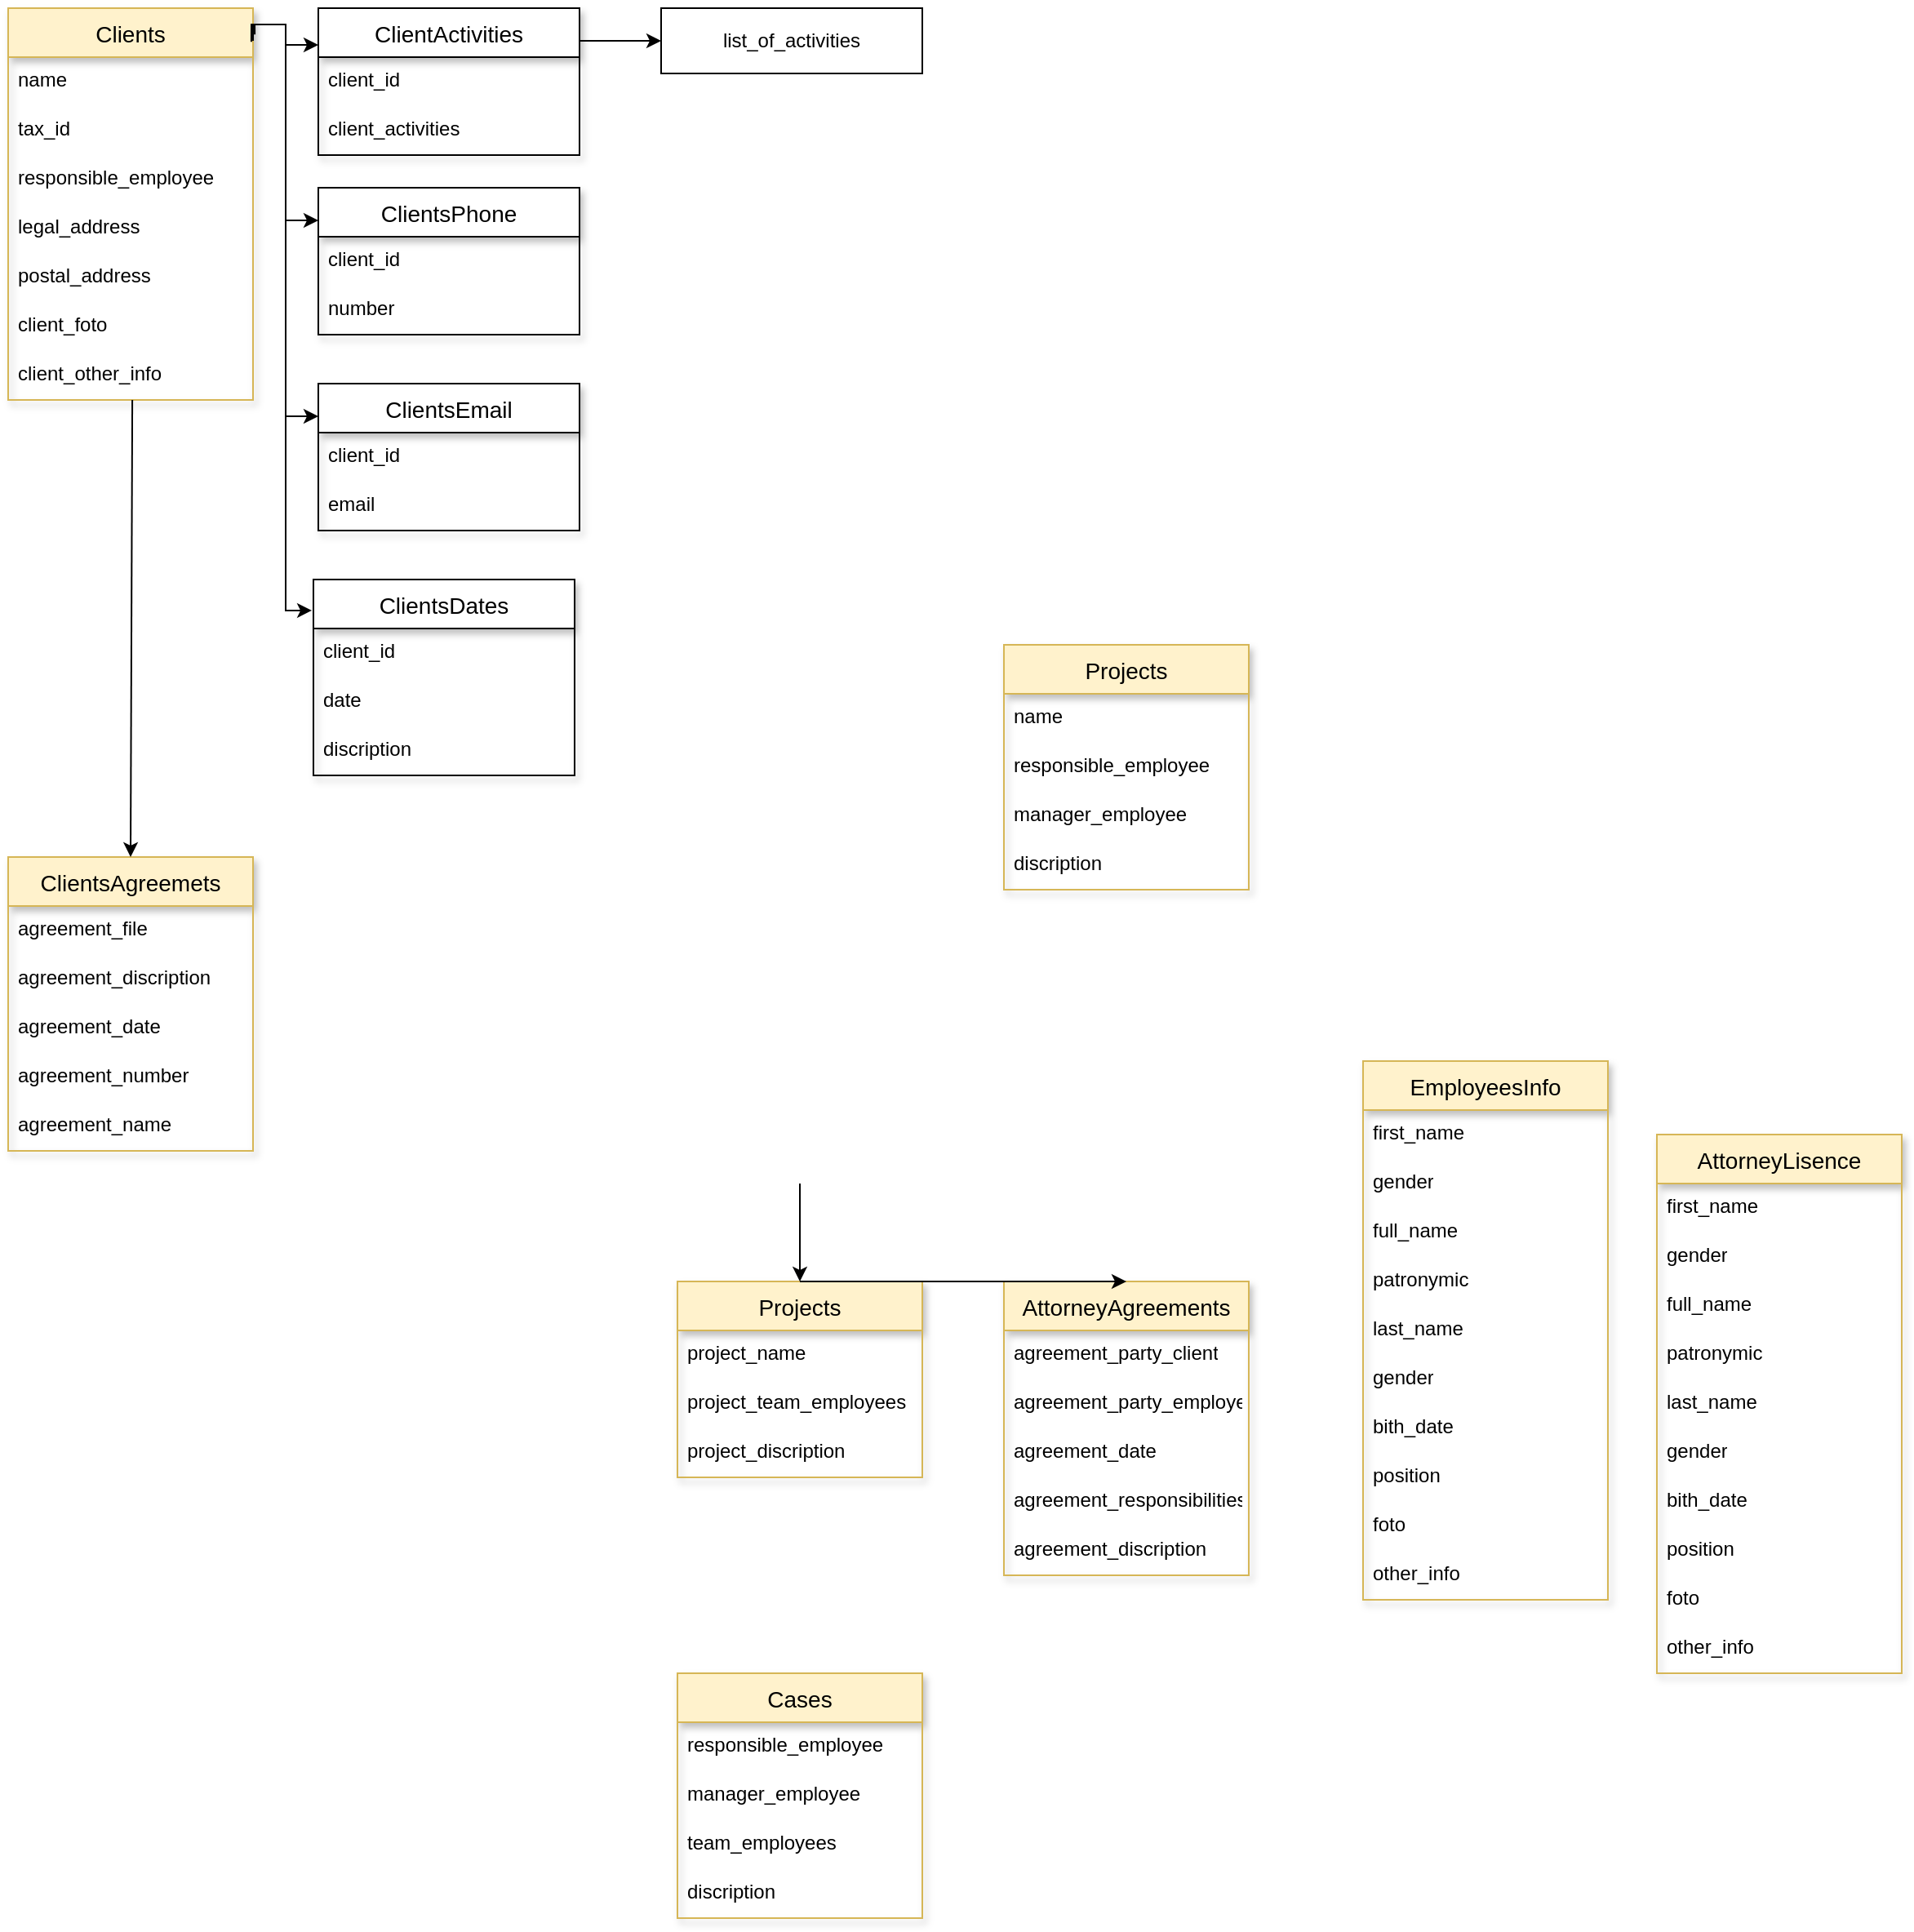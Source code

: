 <mxfile version="26.0.9">
  <diagram name="Сторінка-1" id="i1ol3mEK1BfFh97ZHMcT">
    <mxGraphModel dx="2261" dy="898" grid="1" gridSize="10" guides="1" tooltips="1" connect="1" arrows="1" fold="1" page="1" pageScale="1" pageWidth="827" pageHeight="1169" math="0" shadow="0">
      <root>
        <mxCell id="0" />
        <mxCell id="1" parent="0" />
        <mxCell id="QVLvh_udL8WHJpXvpvO4-6" value="Clients" style="swimlane;fontStyle=0;childLayout=stackLayout;horizontal=1;startSize=30;horizontalStack=0;resizeParent=1;resizeParentMax=0;resizeLast=0;collapsible=1;marginBottom=0;align=center;fontSize=14;shadow=1;glass=0;rounded=0;fillColor=#fff2cc;strokeColor=#d6b656;" parent="1" vertex="1">
          <mxGeometry x="-600" y="40" width="150" height="240" as="geometry">
            <mxRectangle x="20" y="220" width="190" height="30" as="alternateBounds" />
          </mxGeometry>
        </mxCell>
        <mxCell id="QVLvh_udL8WHJpXvpvO4-7" value="name" style="text;strokeColor=none;fillColor=none;spacingLeft=4;spacingRight=4;overflow=hidden;rotatable=0;points=[[0,0.5],[1,0.5]];portConstraint=eastwest;fontSize=12;whiteSpace=wrap;html=1;" parent="QVLvh_udL8WHJpXvpvO4-6" vertex="1">
          <mxGeometry y="30" width="150" height="30" as="geometry" />
        </mxCell>
        <mxCell id="QVLvh_udL8WHJpXvpvO4-8" value="tax_id" style="text;strokeColor=none;fillColor=none;spacingLeft=4;spacingRight=4;overflow=hidden;rotatable=0;points=[[0,0.5],[1,0.5]];portConstraint=eastwest;fontSize=12;whiteSpace=wrap;html=1;" parent="QVLvh_udL8WHJpXvpvO4-6" vertex="1">
          <mxGeometry y="60" width="150" height="30" as="geometry" />
        </mxCell>
        <mxCell id="QVLvh_udL8WHJpXvpvO4-9" value="&lt;div&gt;responsible_employee&lt;/div&gt;" style="text;strokeColor=none;fillColor=none;spacingLeft=4;spacingRight=4;overflow=hidden;rotatable=0;points=[[0,0.5],[1,0.5]];portConstraint=eastwest;fontSize=12;whiteSpace=wrap;html=1;" parent="QVLvh_udL8WHJpXvpvO4-6" vertex="1">
          <mxGeometry y="90" width="150" height="30" as="geometry" />
        </mxCell>
        <mxCell id="YghMe119IW2Y91GvkWea-25" value="legal_address" style="text;strokeColor=none;fillColor=none;spacingLeft=4;spacingRight=4;overflow=hidden;rotatable=0;points=[[0,0.5],[1,0.5]];portConstraint=eastwest;fontSize=12;whiteSpace=wrap;html=1;" parent="QVLvh_udL8WHJpXvpvO4-6" vertex="1">
          <mxGeometry y="120" width="150" height="30" as="geometry" />
        </mxCell>
        <mxCell id="YghMe119IW2Y91GvkWea-27" value="postal_address" style="text;strokeColor=none;fillColor=none;spacingLeft=4;spacingRight=4;overflow=hidden;rotatable=0;points=[[0,0.5],[1,0.5]];portConstraint=eastwest;fontSize=12;whiteSpace=wrap;html=1;" parent="QVLvh_udL8WHJpXvpvO4-6" vertex="1">
          <mxGeometry y="150" width="150" height="30" as="geometry" />
        </mxCell>
        <mxCell id="cK8Cn7bJLnMI62FDNAXM-10" value="client_foto" style="text;strokeColor=none;fillColor=none;spacingLeft=4;spacingRight=4;overflow=hidden;rotatable=0;points=[[0,0.5],[1,0.5]];portConstraint=eastwest;fontSize=12;whiteSpace=wrap;html=1;" parent="QVLvh_udL8WHJpXvpvO4-6" vertex="1">
          <mxGeometry y="180" width="150" height="30" as="geometry" />
        </mxCell>
        <mxCell id="cK8Cn7bJLnMI62FDNAXM-11" value="client_other_info" style="text;strokeColor=none;fillColor=none;spacingLeft=4;spacingRight=4;overflow=hidden;rotatable=0;points=[[0,0.5],[1,0.5]];portConstraint=eastwest;fontSize=12;whiteSpace=wrap;html=1;" parent="QVLvh_udL8WHJpXvpvO4-6" vertex="1">
          <mxGeometry y="210" width="150" height="30" as="geometry" />
        </mxCell>
        <mxCell id="YghMe119IW2Y91GvkWea-1" value="ClientsEmail" style="swimlane;fontStyle=0;childLayout=stackLayout;horizontal=1;startSize=30;horizontalStack=0;resizeParent=1;resizeParentMax=0;resizeLast=0;collapsible=1;marginBottom=0;align=center;fontSize=14;shadow=1;glass=0;rounded=0;" parent="1" vertex="1">
          <mxGeometry x="-410" y="270" width="160" height="90" as="geometry">
            <mxRectangle x="20" y="220" width="190" height="30" as="alternateBounds" />
          </mxGeometry>
        </mxCell>
        <mxCell id="YghMe119IW2Y91GvkWea-30" value="client_id" style="text;strokeColor=none;fillColor=none;spacingLeft=4;spacingRight=4;overflow=hidden;rotatable=0;points=[[0,0.5],[1,0.5]];portConstraint=eastwest;fontSize=12;whiteSpace=wrap;html=1;" parent="YghMe119IW2Y91GvkWea-1" vertex="1">
          <mxGeometry y="30" width="160" height="30" as="geometry" />
        </mxCell>
        <mxCell id="YghMe119IW2Y91GvkWea-31" value="email" style="text;strokeColor=none;fillColor=none;spacingLeft=4;spacingRight=4;overflow=hidden;rotatable=0;points=[[0,0.5],[1,0.5]];portConstraint=eastwest;fontSize=12;whiteSpace=wrap;html=1;" parent="YghMe119IW2Y91GvkWea-1" vertex="1">
          <mxGeometry y="60" width="160" height="30" as="geometry" />
        </mxCell>
        <mxCell id="YghMe119IW2Y91GvkWea-9" value="ClientsPhone" style="swimlane;fontStyle=0;childLayout=stackLayout;horizontal=1;startSize=30;horizontalStack=0;resizeParent=1;resizeParentMax=0;resizeLast=0;collapsible=1;marginBottom=0;align=center;fontSize=14;shadow=1;glass=0;rounded=0;" parent="1" vertex="1">
          <mxGeometry x="-410" y="150" width="160" height="90" as="geometry">
            <mxRectangle x="20" y="220" width="190" height="30" as="alternateBounds" />
          </mxGeometry>
        </mxCell>
        <mxCell id="YghMe119IW2Y91GvkWea-10" value="client_id" style="text;strokeColor=none;fillColor=none;spacingLeft=4;spacingRight=4;overflow=hidden;rotatable=0;points=[[0,0.5],[1,0.5]];portConstraint=eastwest;fontSize=12;whiteSpace=wrap;html=1;" parent="YghMe119IW2Y91GvkWea-9" vertex="1">
          <mxGeometry y="30" width="160" height="30" as="geometry" />
        </mxCell>
        <mxCell id="YghMe119IW2Y91GvkWea-29" value="number" style="text;strokeColor=none;fillColor=none;spacingLeft=4;spacingRight=4;overflow=hidden;rotatable=0;points=[[0,0.5],[1,0.5]];portConstraint=eastwest;fontSize=12;whiteSpace=wrap;html=1;" parent="YghMe119IW2Y91GvkWea-9" vertex="1">
          <mxGeometry y="60" width="160" height="30" as="geometry" />
        </mxCell>
        <mxCell id="YghMe119IW2Y91GvkWea-34" style="edgeStyle=orthogonalEdgeStyle;rounded=0;orthogonalLoop=1;jettySize=auto;html=1;" parent="1" target="YghMe119IW2Y91GvkWea-9" edge="1">
          <mxGeometry relative="1" as="geometry">
            <Array as="points">
              <mxPoint x="-450" y="50" />
              <mxPoint x="-430" y="50" />
              <mxPoint x="-430" y="170" />
            </Array>
            <mxPoint x="-450" y="60" as="sourcePoint" />
          </mxGeometry>
        </mxCell>
        <mxCell id="YghMe119IW2Y91GvkWea-36" style="edgeStyle=orthogonalEdgeStyle;rounded=0;orthogonalLoop=1;jettySize=auto;html=1;exitX=0.993;exitY=0.086;exitDx=0;exitDy=0;exitPerimeter=0;" parent="1" source="QVLvh_udL8WHJpXvpvO4-6" target="YghMe119IW2Y91GvkWea-1" edge="1">
          <mxGeometry relative="1" as="geometry">
            <Array as="points">
              <mxPoint x="-451" y="50" />
              <mxPoint x="-430" y="50" />
              <mxPoint x="-430" y="290" />
            </Array>
          </mxGeometry>
        </mxCell>
        <mxCell id="YghMe119IW2Y91GvkWea-38" value="list_of_activities" style="rounded=0;whiteSpace=wrap;html=1;" parent="1" vertex="1">
          <mxGeometry x="-200" y="40" width="160" height="40" as="geometry" />
        </mxCell>
        <mxCell id="YghMe119IW2Y91GvkWea-39" style="edgeStyle=orthogonalEdgeStyle;rounded=0;orthogonalLoop=1;jettySize=auto;html=1;entryX=0;entryY=0.5;entryDx=0;entryDy=0;exitX=0.994;exitY=0.178;exitDx=0;exitDy=0;exitPerimeter=0;" parent="1" source="cK8Cn7bJLnMI62FDNAXM-5" target="YghMe119IW2Y91GvkWea-38" edge="1">
          <mxGeometry relative="1" as="geometry">
            <mxPoint x="-600" y="275" as="sourcePoint" />
            <Array as="points">
              <mxPoint x="-251" y="60" />
            </Array>
          </mxGeometry>
        </mxCell>
        <mxCell id="YghMe119IW2Y91GvkWea-41" value="ClientsDates" style="swimlane;fontStyle=0;childLayout=stackLayout;horizontal=1;startSize=30;horizontalStack=0;resizeParent=1;resizeParentMax=0;resizeLast=0;collapsible=1;marginBottom=0;align=center;fontSize=14;shadow=1;glass=0;rounded=0;" parent="1" vertex="1">
          <mxGeometry x="-413" y="390" width="160" height="120" as="geometry">
            <mxRectangle x="20" y="220" width="190" height="30" as="alternateBounds" />
          </mxGeometry>
        </mxCell>
        <mxCell id="YghMe119IW2Y91GvkWea-42" value="client_id" style="text;strokeColor=none;fillColor=none;spacingLeft=4;spacingRight=4;overflow=hidden;rotatable=0;points=[[0,0.5],[1,0.5]];portConstraint=eastwest;fontSize=12;whiteSpace=wrap;html=1;" parent="YghMe119IW2Y91GvkWea-41" vertex="1">
          <mxGeometry y="30" width="160" height="30" as="geometry" />
        </mxCell>
        <mxCell id="YghMe119IW2Y91GvkWea-43" value="date" style="text;strokeColor=none;fillColor=none;spacingLeft=4;spacingRight=4;overflow=hidden;rotatable=0;points=[[0,0.5],[1,0.5]];portConstraint=eastwest;fontSize=12;whiteSpace=wrap;html=1;" parent="YghMe119IW2Y91GvkWea-41" vertex="1">
          <mxGeometry y="60" width="160" height="30" as="geometry" />
        </mxCell>
        <mxCell id="YghMe119IW2Y91GvkWea-44" value="discription" style="text;strokeColor=none;fillColor=none;spacingLeft=4;spacingRight=4;overflow=hidden;rotatable=0;points=[[0,0.5],[1,0.5]];portConstraint=eastwest;fontSize=12;whiteSpace=wrap;html=1;" parent="YghMe119IW2Y91GvkWea-41" vertex="1">
          <mxGeometry y="90" width="160" height="30" as="geometry" />
        </mxCell>
        <mxCell id="YghMe119IW2Y91GvkWea-45" style="edgeStyle=orthogonalEdgeStyle;rounded=0;orthogonalLoop=1;jettySize=auto;html=1;entryX=-0.006;entryY=0.158;entryDx=0;entryDy=0;entryPerimeter=0;" parent="1" target="YghMe119IW2Y91GvkWea-41" edge="1">
          <mxGeometry relative="1" as="geometry">
            <mxPoint x="-450" y="50" as="sourcePoint" />
            <Array as="points">
              <mxPoint x="-450" y="50" />
              <mxPoint x="-430" y="50" />
              <mxPoint x="-430" y="409" />
            </Array>
          </mxGeometry>
        </mxCell>
        <mxCell id="YghMe119IW2Y91GvkWea-48" value="Projects" style="swimlane;fontStyle=0;childLayout=stackLayout;horizontal=1;startSize=30;horizontalStack=0;resizeParent=1;resizeParentMax=0;resizeLast=0;collapsible=1;marginBottom=0;align=center;fontSize=14;shadow=1;glass=0;rounded=0;fillColor=#fff2cc;strokeColor=#d6b656;" parent="1" vertex="1">
          <mxGeometry x="10" y="430" width="150" height="150" as="geometry">
            <mxRectangle x="20" y="220" width="190" height="30" as="alternateBounds" />
          </mxGeometry>
        </mxCell>
        <mxCell id="YghMe119IW2Y91GvkWea-49" value="name" style="text;strokeColor=none;fillColor=none;spacingLeft=4;spacingRight=4;overflow=hidden;rotatable=0;points=[[0,0.5],[1,0.5]];portConstraint=eastwest;fontSize=12;whiteSpace=wrap;html=1;" parent="YghMe119IW2Y91GvkWea-48" vertex="1">
          <mxGeometry y="30" width="150" height="30" as="geometry" />
        </mxCell>
        <mxCell id="YghMe119IW2Y91GvkWea-50" value="responsible_employee" style="text;strokeColor=none;fillColor=none;spacingLeft=4;spacingRight=4;overflow=hidden;rotatable=0;points=[[0,0.5],[1,0.5]];portConstraint=eastwest;fontSize=12;whiteSpace=wrap;html=1;" parent="YghMe119IW2Y91GvkWea-48" vertex="1">
          <mxGeometry y="60" width="150" height="30" as="geometry" />
        </mxCell>
        <mxCell id="YghMe119IW2Y91GvkWea-51" value="&lt;div&gt;manager_employee&lt;/div&gt;" style="text;strokeColor=none;fillColor=none;spacingLeft=4;spacingRight=4;overflow=hidden;rotatable=0;points=[[0,0.5],[1,0.5]];portConstraint=eastwest;fontSize=12;whiteSpace=wrap;html=1;" parent="YghMe119IW2Y91GvkWea-48" vertex="1">
          <mxGeometry y="90" width="150" height="30" as="geometry" />
        </mxCell>
        <mxCell id="YghMe119IW2Y91GvkWea-52" value="discription" style="text;strokeColor=none;fillColor=none;spacingLeft=4;spacingRight=4;overflow=hidden;rotatable=0;points=[[0,0.5],[1,0.5]];portConstraint=eastwest;fontSize=12;whiteSpace=wrap;html=1;" parent="YghMe119IW2Y91GvkWea-48" vertex="1">
          <mxGeometry y="120" width="150" height="30" as="geometry" />
        </mxCell>
        <mxCell id="cK8Cn7bJLnMI62FDNAXM-5" value="ClientActivities" style="swimlane;fontStyle=0;childLayout=stackLayout;horizontal=1;startSize=30;horizontalStack=0;resizeParent=1;resizeParentMax=0;resizeLast=0;collapsible=1;marginBottom=0;align=center;fontSize=14;shadow=1;glass=0;rounded=0;" parent="1" vertex="1">
          <mxGeometry x="-410" y="40" width="160" height="90" as="geometry">
            <mxRectangle x="20" y="220" width="190" height="30" as="alternateBounds" />
          </mxGeometry>
        </mxCell>
        <mxCell id="cK8Cn7bJLnMI62FDNAXM-6" value="client_id" style="text;strokeColor=none;fillColor=none;spacingLeft=4;spacingRight=4;overflow=hidden;rotatable=0;points=[[0,0.5],[1,0.5]];portConstraint=eastwest;fontSize=12;whiteSpace=wrap;html=1;" parent="cK8Cn7bJLnMI62FDNAXM-5" vertex="1">
          <mxGeometry y="30" width="160" height="30" as="geometry" />
        </mxCell>
        <mxCell id="cK8Cn7bJLnMI62FDNAXM-7" value="client_activities" style="text;strokeColor=none;fillColor=none;spacingLeft=4;spacingRight=4;overflow=hidden;rotatable=0;points=[[0,0.5],[1,0.5]];portConstraint=eastwest;fontSize=12;whiteSpace=wrap;html=1;" parent="cK8Cn7bJLnMI62FDNAXM-5" vertex="1">
          <mxGeometry y="60" width="160" height="30" as="geometry" />
        </mxCell>
        <mxCell id="cK8Cn7bJLnMI62FDNAXM-8" style="edgeStyle=orthogonalEdgeStyle;rounded=0;orthogonalLoop=1;jettySize=auto;html=1;entryX=0;entryY=0.25;entryDx=0;entryDy=0;exitX=1.007;exitY=0.067;exitDx=0;exitDy=0;exitPerimeter=0;" parent="1" source="QVLvh_udL8WHJpXvpvO4-6" target="cK8Cn7bJLnMI62FDNAXM-5" edge="1">
          <mxGeometry relative="1" as="geometry">
            <mxPoint x="-450" y="180" as="sourcePoint" />
            <mxPoint x="-320" y="170" as="targetPoint" />
            <Array as="points">
              <mxPoint x="-449" y="50" />
              <mxPoint x="-430" y="50" />
              <mxPoint x="-430" y="63" />
            </Array>
          </mxGeometry>
        </mxCell>
        <mxCell id="W-z7Vprx_aWHOpKBmSu_-1" value="Projects" style="swimlane;fontStyle=0;childLayout=stackLayout;horizontal=1;startSize=30;horizontalStack=0;resizeParent=1;resizeParentMax=0;resizeLast=0;collapsible=1;marginBottom=0;align=center;fontSize=14;shadow=1;glass=0;rounded=0;fillColor=#fff2cc;strokeColor=#d6b656;container=0;" vertex="1" parent="1">
          <mxGeometry x="-190" y="820" width="150" height="120" as="geometry">
            <mxRectangle x="20" y="220" width="190" height="30" as="alternateBounds" />
          </mxGeometry>
        </mxCell>
        <mxCell id="W-z7Vprx_aWHOpKBmSu_-2" value="" style="endArrow=classic;html=1;rounded=0;entryX=0.5;entryY=0;entryDx=0;entryDy=0;" edge="1" parent="1" target="W-z7Vprx_aWHOpKBmSu_-1">
          <mxGeometry width="50" height="50" relative="1" as="geometry">
            <mxPoint x="-115" y="760" as="sourcePoint" />
            <mxPoint x="180" y="660" as="targetPoint" />
          </mxGeometry>
        </mxCell>
        <mxCell id="W-z7Vprx_aWHOpKBmSu_-3" value="Cases" style="swimlane;fontStyle=0;childLayout=stackLayout;horizontal=1;startSize=30;horizontalStack=0;resizeParent=1;resizeParentMax=0;resizeLast=0;collapsible=1;marginBottom=0;align=center;fontSize=14;shadow=1;glass=0;rounded=0;fillColor=#fff2cc;strokeColor=#d6b656;" vertex="1" parent="1">
          <mxGeometry x="-190" y="1060" width="150" height="150" as="geometry">
            <mxRectangle x="20" y="220" width="190" height="30" as="alternateBounds" />
          </mxGeometry>
        </mxCell>
        <mxCell id="W-z7Vprx_aWHOpKBmSu_-4" value="responsible_employee" style="text;strokeColor=none;fillColor=none;spacingLeft=4;spacingRight=4;overflow=hidden;rotatable=0;points=[[0,0.5],[1,0.5]];portConstraint=eastwest;fontSize=12;whiteSpace=wrap;html=1;" vertex="1" parent="W-z7Vprx_aWHOpKBmSu_-3">
          <mxGeometry y="30" width="150" height="30" as="geometry" />
        </mxCell>
        <mxCell id="W-z7Vprx_aWHOpKBmSu_-5" value="&lt;div&gt;manager_employee&lt;/div&gt;" style="text;strokeColor=none;fillColor=none;spacingLeft=4;spacingRight=4;overflow=hidden;rotatable=0;points=[[0,0.5],[1,0.5]];portConstraint=eastwest;fontSize=12;whiteSpace=wrap;html=1;" vertex="1" parent="W-z7Vprx_aWHOpKBmSu_-3">
          <mxGeometry y="60" width="150" height="30" as="geometry" />
        </mxCell>
        <mxCell id="W-z7Vprx_aWHOpKBmSu_-6" value="team_employees" style="text;strokeColor=none;fillColor=none;spacingLeft=4;spacingRight=4;overflow=hidden;rotatable=0;points=[[0,0.5],[1,0.5]];portConstraint=eastwest;fontSize=12;whiteSpace=wrap;html=1;" vertex="1" parent="W-z7Vprx_aWHOpKBmSu_-3">
          <mxGeometry y="90" width="150" height="30" as="geometry" />
        </mxCell>
        <mxCell id="W-z7Vprx_aWHOpKBmSu_-7" value="discription" style="text;strokeColor=none;fillColor=none;spacingLeft=4;spacingRight=4;overflow=hidden;rotatable=0;points=[[0,0.5],[1,0.5]];portConstraint=eastwest;fontSize=12;whiteSpace=wrap;html=1;" vertex="1" parent="W-z7Vprx_aWHOpKBmSu_-3">
          <mxGeometry y="120" width="150" height="30" as="geometry" />
        </mxCell>
        <mxCell id="W-z7Vprx_aWHOpKBmSu_-8" value="AttorneyAgreements" style="swimlane;fontStyle=0;childLayout=stackLayout;horizontal=1;startSize=30;horizontalStack=0;resizeParent=1;resizeParentMax=0;resizeLast=0;collapsible=1;marginBottom=0;align=center;fontSize=14;shadow=1;glass=0;rounded=0;fillColor=#fff2cc;strokeColor=#d6b656;" vertex="1" parent="1">
          <mxGeometry x="10" y="820" width="150" height="180" as="geometry">
            <mxRectangle x="20" y="220" width="190" height="30" as="alternateBounds" />
          </mxGeometry>
        </mxCell>
        <mxCell id="W-z7Vprx_aWHOpKBmSu_-9" value="agreement_party_client" style="text;strokeColor=none;fillColor=none;spacingLeft=4;spacingRight=4;overflow=hidden;rotatable=0;points=[[0,0.5],[1,0.5]];portConstraint=eastwest;fontSize=12;whiteSpace=wrap;html=1;container=0;" vertex="1" parent="W-z7Vprx_aWHOpKBmSu_-8">
          <mxGeometry y="30" width="150" height="30" as="geometry" />
        </mxCell>
        <mxCell id="W-z7Vprx_aWHOpKBmSu_-10" value="agreement_party_employee" style="text;strokeColor=none;fillColor=none;spacingLeft=4;spacingRight=4;overflow=hidden;rotatable=0;points=[[0,0.5],[1,0.5]];portConstraint=eastwest;fontSize=12;whiteSpace=wrap;html=1;container=0;" vertex="1" parent="W-z7Vprx_aWHOpKBmSu_-8">
          <mxGeometry y="60" width="150" height="30" as="geometry" />
        </mxCell>
        <mxCell id="W-z7Vprx_aWHOpKBmSu_-11" value="agreement_date" style="text;strokeColor=none;fillColor=none;spacingLeft=4;spacingRight=4;overflow=hidden;rotatable=0;points=[[0,0.5],[1,0.5]];portConstraint=eastwest;fontSize=12;whiteSpace=wrap;html=1;container=0;" vertex="1" parent="W-z7Vprx_aWHOpKBmSu_-8">
          <mxGeometry y="90" width="150" height="30" as="geometry" />
        </mxCell>
        <mxCell id="W-z7Vprx_aWHOpKBmSu_-12" value="agreement_responsibilities" style="text;strokeColor=none;fillColor=none;spacingLeft=4;spacingRight=4;overflow=hidden;rotatable=0;points=[[0,0.5],[1,0.5]];portConstraint=eastwest;fontSize=12;whiteSpace=wrap;html=1;container=0;" vertex="1" parent="W-z7Vprx_aWHOpKBmSu_-8">
          <mxGeometry y="120" width="150" height="30" as="geometry" />
        </mxCell>
        <mxCell id="W-z7Vprx_aWHOpKBmSu_-13" value="agreement_discription" style="text;strokeColor=none;fillColor=none;spacingLeft=4;spacingRight=4;overflow=hidden;rotatable=0;points=[[0,0.5],[1,0.5]];portConstraint=eastwest;fontSize=12;whiteSpace=wrap;html=1;" vertex="1" parent="W-z7Vprx_aWHOpKBmSu_-8">
          <mxGeometry y="150" width="150" height="30" as="geometry" />
        </mxCell>
        <mxCell id="W-z7Vprx_aWHOpKBmSu_-14" value="" style="endArrow=classic;html=1;rounded=0;exitX=0.5;exitY=0;exitDx=0;exitDy=0;entryX=0.5;entryY=0;entryDx=0;entryDy=0;" edge="1" parent="1" source="W-z7Vprx_aWHOpKBmSu_-1" target="W-z7Vprx_aWHOpKBmSu_-8">
          <mxGeometry width="50" height="50" relative="1" as="geometry">
            <mxPoint x="130" y="1070" as="sourcePoint" />
            <mxPoint x="180" y="1020" as="targetPoint" />
          </mxGeometry>
        </mxCell>
        <mxCell id="W-z7Vprx_aWHOpKBmSu_-15" value="ClientsAgreemets" style="swimlane;fontStyle=0;childLayout=stackLayout;horizontal=1;startSize=30;horizontalStack=0;resizeParent=1;resizeParentMax=0;resizeLast=0;collapsible=1;marginBottom=0;align=center;fontSize=14;shadow=1;glass=0;rounded=0;fillColor=#fff2cc;strokeColor=#d6b656;movable=1;resizable=1;rotatable=1;deletable=1;editable=1;locked=0;connectable=1;container=0;" vertex="1" parent="1">
          <mxGeometry x="-600" y="560" width="150" height="180" as="geometry">
            <mxRectangle x="20" y="220" width="190" height="30" as="alternateBounds" />
          </mxGeometry>
        </mxCell>
        <mxCell id="W-z7Vprx_aWHOpKBmSu_-20" value="agreement_file" style="text;strokeColor=none;fillColor=none;spacingLeft=4;spacingRight=4;overflow=hidden;rotatable=1;points=[[0,0.5],[1,0.5]];portConstraint=eastwest;fontSize=12;whiteSpace=wrap;html=1;movable=1;resizable=1;deletable=1;editable=1;locked=0;connectable=1;container=0;" vertex="1" parent="W-z7Vprx_aWHOpKBmSu_-15">
          <mxGeometry y="30" width="150" height="30" as="geometry" />
        </mxCell>
        <mxCell id="W-z7Vprx_aWHOpKBmSu_-19" value="agreement_discription" style="text;strokeColor=none;fillColor=none;spacingLeft=4;spacingRight=4;overflow=hidden;rotatable=1;points=[[0,0.5],[1,0.5]];portConstraint=eastwest;fontSize=12;whiteSpace=wrap;html=1;movable=1;resizable=1;deletable=1;editable=1;locked=0;connectable=1;container=0;" vertex="1" parent="W-z7Vprx_aWHOpKBmSu_-15">
          <mxGeometry y="60" width="150" height="30" as="geometry" />
        </mxCell>
        <mxCell id="W-z7Vprx_aWHOpKBmSu_-18" value="agreement_date" style="text;strokeColor=none;fillColor=none;spacingLeft=4;spacingRight=4;overflow=hidden;rotatable=1;points=[[0,0.5],[1,0.5]];portConstraint=eastwest;fontSize=12;whiteSpace=wrap;html=1;movable=1;resizable=1;deletable=1;editable=1;locked=0;connectable=1;container=0;" vertex="1" parent="W-z7Vprx_aWHOpKBmSu_-15">
          <mxGeometry y="90" width="150" height="30" as="geometry" />
        </mxCell>
        <mxCell id="W-z7Vprx_aWHOpKBmSu_-17" value="agreement_number" style="text;strokeColor=none;fillColor=none;spacingLeft=4;spacingRight=4;overflow=hidden;rotatable=1;points=[[0,0.5],[1,0.5]];portConstraint=eastwest;fontSize=12;whiteSpace=wrap;html=1;movable=1;resizable=1;deletable=1;editable=1;locked=0;connectable=1;container=0;" vertex="1" parent="W-z7Vprx_aWHOpKBmSu_-15">
          <mxGeometry y="120" width="150" height="30" as="geometry" />
        </mxCell>
        <mxCell id="W-z7Vprx_aWHOpKBmSu_-16" value="agreement_name" style="text;strokeColor=none;fillColor=none;spacingLeft=4;spacingRight=4;overflow=hidden;rotatable=1;points=[[0,0.5],[1,0.5]];portConstraint=eastwest;fontSize=12;whiteSpace=wrap;html=1;movable=1;resizable=1;deletable=1;editable=1;locked=0;connectable=1;container=0;" vertex="1" parent="W-z7Vprx_aWHOpKBmSu_-15">
          <mxGeometry y="150" width="150" height="30" as="geometry" />
        </mxCell>
        <mxCell id="W-z7Vprx_aWHOpKBmSu_-21" value="project_name" style="text;strokeColor=none;fillColor=none;spacingLeft=4;spacingRight=4;overflow=hidden;rotatable=0;points=[[0,0.5],[1,0.5]];portConstraint=eastwest;fontSize=12;whiteSpace=wrap;html=1;container=0;" vertex="1" parent="1">
          <mxGeometry x="-190" y="850" width="150" height="30" as="geometry" />
        </mxCell>
        <mxCell id="W-z7Vprx_aWHOpKBmSu_-22" value="project_team_employees" style="text;strokeColor=none;fillColor=none;spacingLeft=4;spacingRight=4;overflow=hidden;rotatable=0;points=[[0,0.5],[1,0.5]];portConstraint=eastwest;fontSize=12;whiteSpace=wrap;html=1;container=0;" vertex="1" parent="1">
          <mxGeometry x="-190" y="880" width="150" height="30" as="geometry" />
        </mxCell>
        <mxCell id="W-z7Vprx_aWHOpKBmSu_-23" value="project_discription" style="text;strokeColor=none;fillColor=none;spacingLeft=4;spacingRight=4;overflow=hidden;rotatable=0;points=[[0,0.5],[1,0.5]];portConstraint=eastwest;fontSize=12;whiteSpace=wrap;html=1;container=0;" vertex="1" parent="1">
          <mxGeometry x="-190" y="910" width="150" height="30" as="geometry" />
        </mxCell>
        <mxCell id="W-z7Vprx_aWHOpKBmSu_-24" value="EmployeesInfo" style="swimlane;fontStyle=0;childLayout=stackLayout;horizontal=1;startSize=30;horizontalStack=0;resizeParent=1;resizeParentMax=0;resizeLast=0;collapsible=1;marginBottom=0;align=center;fontSize=14;shadow=1;glass=0;rounded=0;fillColor=#fff2cc;strokeColor=#d6b656;" vertex="1" parent="1">
          <mxGeometry x="230" y="685" width="150" height="330" as="geometry">
            <mxRectangle x="20" y="220" width="190" height="30" as="alternateBounds" />
          </mxGeometry>
        </mxCell>
        <mxCell id="W-z7Vprx_aWHOpKBmSu_-25" value="first_name" style="text;strokeColor=none;fillColor=none;spacingLeft=4;spacingRight=4;overflow=hidden;rotatable=1;points=[[0,0.5],[1,0.5]];portConstraint=eastwest;fontSize=12;whiteSpace=wrap;html=1;movable=1;resizable=1;deletable=1;editable=1;locked=0;connectable=1;container=0;" vertex="1" parent="W-z7Vprx_aWHOpKBmSu_-24">
          <mxGeometry y="30" width="150" height="30" as="geometry" />
        </mxCell>
        <mxCell id="W-z7Vprx_aWHOpKBmSu_-26" value="gender" style="text;strokeColor=none;fillColor=none;spacingLeft=4;spacingRight=4;overflow=hidden;rotatable=1;points=[[0,0.5],[1,0.5]];portConstraint=eastwest;fontSize=12;whiteSpace=wrap;html=1;movable=1;resizable=1;deletable=1;editable=1;locked=0;connectable=1;container=0;" vertex="1" parent="W-z7Vprx_aWHOpKBmSu_-24">
          <mxGeometry y="60" width="150" height="30" as="geometry" />
        </mxCell>
        <mxCell id="W-z7Vprx_aWHOpKBmSu_-27" value="full_name" style="text;strokeColor=none;fillColor=none;spacingLeft=4;spacingRight=4;overflow=hidden;rotatable=1;points=[[0,0.5],[1,0.5]];portConstraint=eastwest;fontSize=12;whiteSpace=wrap;html=1;movable=1;resizable=1;deletable=1;editable=1;locked=0;connectable=1;container=0;" vertex="1" parent="W-z7Vprx_aWHOpKBmSu_-24">
          <mxGeometry y="90" width="150" height="30" as="geometry" />
        </mxCell>
        <mxCell id="W-z7Vprx_aWHOpKBmSu_-28" value="patronymic" style="text;strokeColor=none;fillColor=none;spacingLeft=4;spacingRight=4;overflow=hidden;rotatable=1;points=[[0,0.5],[1,0.5]];portConstraint=eastwest;fontSize=12;whiteSpace=wrap;html=1;movable=1;resizable=1;deletable=1;editable=1;locked=0;connectable=1;container=0;" vertex="1" parent="W-z7Vprx_aWHOpKBmSu_-24">
          <mxGeometry y="120" width="150" height="30" as="geometry" />
        </mxCell>
        <mxCell id="W-z7Vprx_aWHOpKBmSu_-29" value="last_name" style="text;strokeColor=none;fillColor=none;spacingLeft=4;spacingRight=4;overflow=hidden;rotatable=1;points=[[0,0.5],[1,0.5]];portConstraint=eastwest;fontSize=12;whiteSpace=wrap;html=1;movable=1;resizable=1;deletable=1;editable=1;locked=0;connectable=1;container=0;" vertex="1" parent="W-z7Vprx_aWHOpKBmSu_-24">
          <mxGeometry y="150" width="150" height="30" as="geometry" />
        </mxCell>
        <mxCell id="W-z7Vprx_aWHOpKBmSu_-30" value="gender" style="text;strokeColor=none;fillColor=none;spacingLeft=4;spacingRight=4;overflow=hidden;rotatable=0;points=[[0,0.5],[1,0.5]];portConstraint=eastwest;fontSize=12;whiteSpace=wrap;html=1;container=0;" vertex="1" parent="W-z7Vprx_aWHOpKBmSu_-24">
          <mxGeometry y="180" width="150" height="30" as="geometry" />
        </mxCell>
        <mxCell id="W-z7Vprx_aWHOpKBmSu_-31" value="bith_date" style="text;strokeColor=none;fillColor=none;spacingLeft=4;spacingRight=4;overflow=hidden;rotatable=0;points=[[0,0.5],[1,0.5]];portConstraint=eastwest;fontSize=12;whiteSpace=wrap;html=1;container=0;" vertex="1" parent="W-z7Vprx_aWHOpKBmSu_-24">
          <mxGeometry y="210" width="150" height="30" as="geometry" />
        </mxCell>
        <mxCell id="W-z7Vprx_aWHOpKBmSu_-32" value="position" style="text;strokeColor=none;fillColor=none;spacingLeft=4;spacingRight=4;overflow=hidden;rotatable=0;points=[[0,0.5],[1,0.5]];portConstraint=eastwest;fontSize=12;whiteSpace=wrap;html=1;container=0;" vertex="1" parent="W-z7Vprx_aWHOpKBmSu_-24">
          <mxGeometry y="240" width="150" height="30" as="geometry" />
        </mxCell>
        <mxCell id="W-z7Vprx_aWHOpKBmSu_-33" value="foto" style="text;strokeColor=none;fillColor=none;spacingLeft=4;spacingRight=4;overflow=hidden;rotatable=0;points=[[0,0.5],[1,0.5]];portConstraint=eastwest;fontSize=12;whiteSpace=wrap;html=1;" vertex="1" parent="W-z7Vprx_aWHOpKBmSu_-24">
          <mxGeometry y="270" width="150" height="30" as="geometry" />
        </mxCell>
        <mxCell id="W-z7Vprx_aWHOpKBmSu_-34" value="other_info" style="text;strokeColor=none;fillColor=none;spacingLeft=4;spacingRight=4;overflow=hidden;rotatable=0;points=[[0,0.5],[1,0.5]];portConstraint=eastwest;fontSize=12;whiteSpace=wrap;html=1;" vertex="1" parent="W-z7Vprx_aWHOpKBmSu_-24">
          <mxGeometry y="300" width="150" height="30" as="geometry" />
        </mxCell>
        <mxCell id="W-z7Vprx_aWHOpKBmSu_-35" value="AttorneyLisence" style="swimlane;fontStyle=0;childLayout=stackLayout;horizontal=1;startSize=30;horizontalStack=0;resizeParent=1;resizeParentMax=0;resizeLast=0;collapsible=1;marginBottom=0;align=center;fontSize=14;shadow=1;glass=0;rounded=0;fillColor=#fff2cc;strokeColor=#d6b656;" vertex="1" parent="1">
          <mxGeometry x="410" y="730" width="150" height="330" as="geometry">
            <mxRectangle x="20" y="220" width="190" height="30" as="alternateBounds" />
          </mxGeometry>
        </mxCell>
        <mxCell id="W-z7Vprx_aWHOpKBmSu_-36" value="first_name" style="text;strokeColor=none;fillColor=none;spacingLeft=4;spacingRight=4;overflow=hidden;rotatable=1;points=[[0,0.5],[1,0.5]];portConstraint=eastwest;fontSize=12;whiteSpace=wrap;html=1;movable=1;resizable=1;deletable=1;editable=1;locked=0;connectable=1;container=0;" vertex="1" parent="W-z7Vprx_aWHOpKBmSu_-35">
          <mxGeometry y="30" width="150" height="30" as="geometry" />
        </mxCell>
        <mxCell id="W-z7Vprx_aWHOpKBmSu_-37" value="gender" style="text;strokeColor=none;fillColor=none;spacingLeft=4;spacingRight=4;overflow=hidden;rotatable=1;points=[[0,0.5],[1,0.5]];portConstraint=eastwest;fontSize=12;whiteSpace=wrap;html=1;movable=1;resizable=1;deletable=1;editable=1;locked=0;connectable=1;container=0;" vertex="1" parent="W-z7Vprx_aWHOpKBmSu_-35">
          <mxGeometry y="60" width="150" height="30" as="geometry" />
        </mxCell>
        <mxCell id="W-z7Vprx_aWHOpKBmSu_-38" value="full_name" style="text;strokeColor=none;fillColor=none;spacingLeft=4;spacingRight=4;overflow=hidden;rotatable=1;points=[[0,0.5],[1,0.5]];portConstraint=eastwest;fontSize=12;whiteSpace=wrap;html=1;movable=1;resizable=1;deletable=1;editable=1;locked=0;connectable=1;container=0;" vertex="1" parent="W-z7Vprx_aWHOpKBmSu_-35">
          <mxGeometry y="90" width="150" height="30" as="geometry" />
        </mxCell>
        <mxCell id="W-z7Vprx_aWHOpKBmSu_-39" value="patronymic" style="text;strokeColor=none;fillColor=none;spacingLeft=4;spacingRight=4;overflow=hidden;rotatable=1;points=[[0,0.5],[1,0.5]];portConstraint=eastwest;fontSize=12;whiteSpace=wrap;html=1;movable=1;resizable=1;deletable=1;editable=1;locked=0;connectable=1;container=0;" vertex="1" parent="W-z7Vprx_aWHOpKBmSu_-35">
          <mxGeometry y="120" width="150" height="30" as="geometry" />
        </mxCell>
        <mxCell id="W-z7Vprx_aWHOpKBmSu_-40" value="last_name" style="text;strokeColor=none;fillColor=none;spacingLeft=4;spacingRight=4;overflow=hidden;rotatable=1;points=[[0,0.5],[1,0.5]];portConstraint=eastwest;fontSize=12;whiteSpace=wrap;html=1;movable=1;resizable=1;deletable=1;editable=1;locked=0;connectable=1;container=0;" vertex="1" parent="W-z7Vprx_aWHOpKBmSu_-35">
          <mxGeometry y="150" width="150" height="30" as="geometry" />
        </mxCell>
        <mxCell id="W-z7Vprx_aWHOpKBmSu_-41" value="gender" style="text;strokeColor=none;fillColor=none;spacingLeft=4;spacingRight=4;overflow=hidden;rotatable=0;points=[[0,0.5],[1,0.5]];portConstraint=eastwest;fontSize=12;whiteSpace=wrap;html=1;container=0;" vertex="1" parent="W-z7Vprx_aWHOpKBmSu_-35">
          <mxGeometry y="180" width="150" height="30" as="geometry" />
        </mxCell>
        <mxCell id="W-z7Vprx_aWHOpKBmSu_-42" value="bith_date" style="text;strokeColor=none;fillColor=none;spacingLeft=4;spacingRight=4;overflow=hidden;rotatable=0;points=[[0,0.5],[1,0.5]];portConstraint=eastwest;fontSize=12;whiteSpace=wrap;html=1;container=0;" vertex="1" parent="W-z7Vprx_aWHOpKBmSu_-35">
          <mxGeometry y="210" width="150" height="30" as="geometry" />
        </mxCell>
        <mxCell id="W-z7Vprx_aWHOpKBmSu_-43" value="position" style="text;strokeColor=none;fillColor=none;spacingLeft=4;spacingRight=4;overflow=hidden;rotatable=0;points=[[0,0.5],[1,0.5]];portConstraint=eastwest;fontSize=12;whiteSpace=wrap;html=1;container=0;" vertex="1" parent="W-z7Vprx_aWHOpKBmSu_-35">
          <mxGeometry y="240" width="150" height="30" as="geometry" />
        </mxCell>
        <mxCell id="W-z7Vprx_aWHOpKBmSu_-44" value="foto" style="text;strokeColor=none;fillColor=none;spacingLeft=4;spacingRight=4;overflow=hidden;rotatable=0;points=[[0,0.5],[1,0.5]];portConstraint=eastwest;fontSize=12;whiteSpace=wrap;html=1;" vertex="1" parent="W-z7Vprx_aWHOpKBmSu_-35">
          <mxGeometry y="270" width="150" height="30" as="geometry" />
        </mxCell>
        <mxCell id="W-z7Vprx_aWHOpKBmSu_-45" value="other_info" style="text;strokeColor=none;fillColor=none;spacingLeft=4;spacingRight=4;overflow=hidden;rotatable=0;points=[[0,0.5],[1,0.5]];portConstraint=eastwest;fontSize=12;whiteSpace=wrap;html=1;" vertex="1" parent="W-z7Vprx_aWHOpKBmSu_-35">
          <mxGeometry y="300" width="150" height="30" as="geometry" />
        </mxCell>
        <mxCell id="W-z7Vprx_aWHOpKBmSu_-46" value="" style="endArrow=classic;html=1;rounded=0;entryX=0.5;entryY=0;entryDx=0;entryDy=0;exitX=0.507;exitY=1;exitDx=0;exitDy=0;exitPerimeter=0;" edge="1" parent="1" source="cK8Cn7bJLnMI62FDNAXM-11" target="W-z7Vprx_aWHOpKBmSu_-15">
          <mxGeometry width="50" height="50" relative="1" as="geometry">
            <mxPoint x="-530" y="300" as="sourcePoint" />
            <mxPoint x="-390" y="430" as="targetPoint" />
          </mxGeometry>
        </mxCell>
      </root>
    </mxGraphModel>
  </diagram>
</mxfile>
